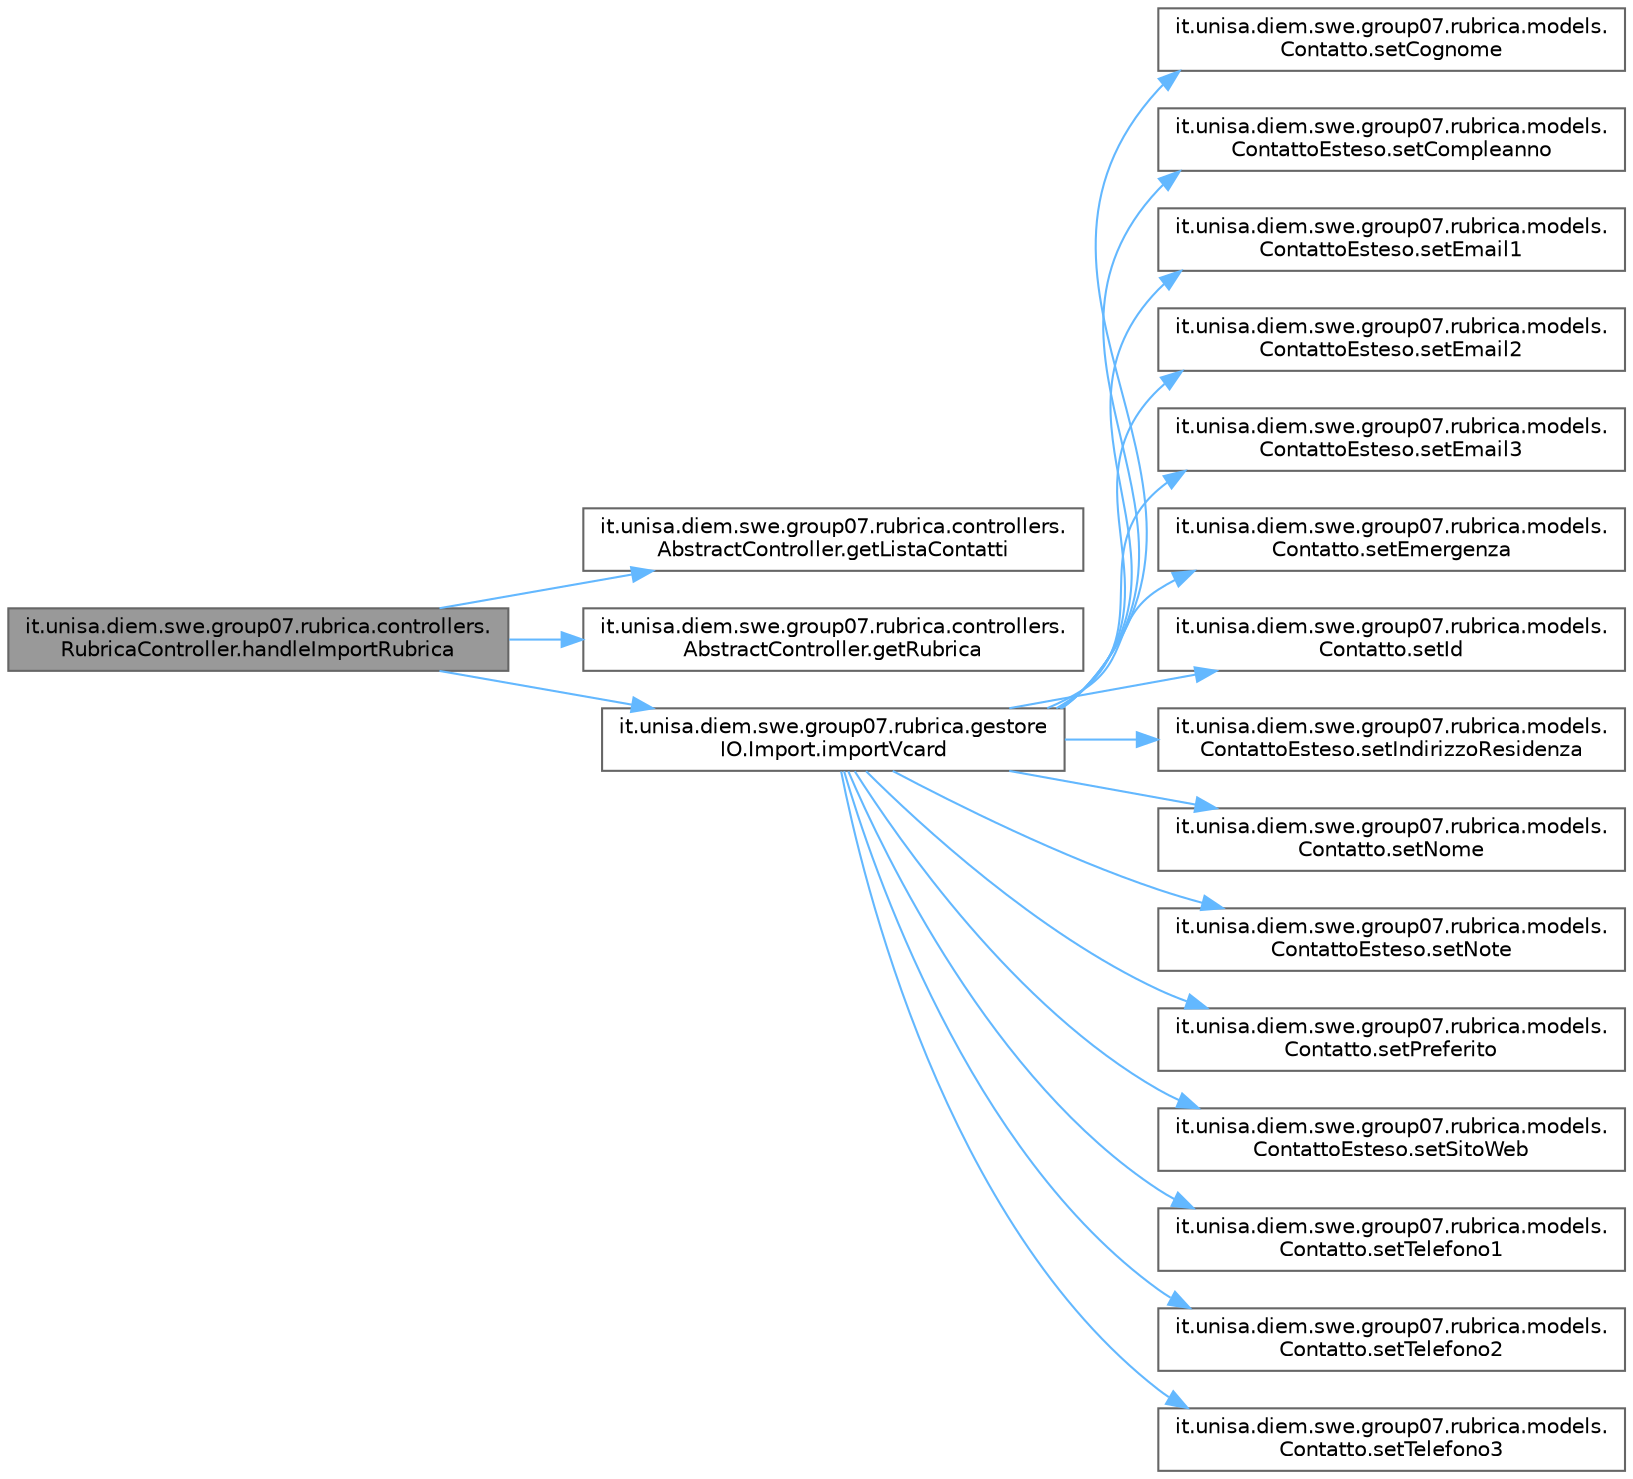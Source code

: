 digraph "it.unisa.diem.swe.group07.rubrica.controllers.RubricaController.handleImportRubrica"
{
 // LATEX_PDF_SIZE
  bgcolor="transparent";
  edge [fontname=Helvetica,fontsize=10,labelfontname=Helvetica,labelfontsize=10];
  node [fontname=Helvetica,fontsize=10,shape=box,height=0.2,width=0.4];
  rankdir="LR";
  Node1 [id="Node000001",label="it.unisa.diem.swe.group07.rubrica.controllers.\lRubricaController.handleImportRubrica",height=0.2,width=0.4,color="gray40", fillcolor="grey60", style="filled", fontcolor="black",tooltip="Gestore dell'evento \"Importa Rubrica/Contatto\". Il metodo apre una finestra che consente all'utente d..."];
  Node1 -> Node2 [id="edge1_Node000001_Node000002",color="steelblue1",style="solid",tooltip=" "];
  Node2 [id="Node000002",label="it.unisa.diem.swe.group07.rubrica.controllers.\lAbstractController.getListaContatti",height=0.2,width=0.4,color="grey40", fillcolor="white", style="filled",URL="$classit_1_1unisa_1_1diem_1_1swe_1_1group07_1_1rubrica_1_1controllers_1_1_abstract_controller.html#a44c01a5b8e871228a96c90a31e57a08d",tooltip="metodo getter della struttura (lista osservabile)."];
  Node1 -> Node3 [id="edge2_Node000001_Node000003",color="steelblue1",style="solid",tooltip=" "];
  Node3 [id="Node000003",label="it.unisa.diem.swe.group07.rubrica.controllers.\lAbstractController.getRubrica",height=0.2,width=0.4,color="grey40", fillcolor="white", style="filled",URL="$classit_1_1unisa_1_1diem_1_1swe_1_1group07_1_1rubrica_1_1controllers_1_1_abstract_controller.html#ab7e58e22666144ab379d7311e78847cd",tooltip="metodo getter dell'attributo rubrica."];
  Node1 -> Node4 [id="edge3_Node000001_Node000004",color="steelblue1",style="solid",tooltip=" "];
  Node4 [id="Node000004",label="it.unisa.diem.swe.group07.rubrica.gestore\lIO.Import.importVcard",height=0.2,width=0.4,color="grey40", fillcolor="white", style="filled",URL="$classit_1_1unisa_1_1diem_1_1swe_1_1group07_1_1rubrica_1_1gestore_i_o_1_1_import.html#ae7512cecb7fae2b890edec350d5b9ccd",tooltip="metodo per importare i contatti da un file vCard (.vcf) e aggiungerli a una rubrica"];
  Node4 -> Node5 [id="edge4_Node000004_Node000005",color="steelblue1",style="solid",tooltip=" "];
  Node5 [id="Node000005",label="it.unisa.diem.swe.group07.rubrica.models.\lContatto.setCognome",height=0.2,width=0.4,color="grey40", fillcolor="white", style="filled",URL="$classit_1_1unisa_1_1diem_1_1swe_1_1group07_1_1rubrica_1_1models_1_1_contatto.html#a48874f7bb2cc843c3db35d5a15ad8713",tooltip="metodo setter per l'attributo \"cognome\"."];
  Node4 -> Node6 [id="edge5_Node000004_Node000006",color="steelblue1",style="solid",tooltip=" "];
  Node6 [id="Node000006",label="it.unisa.diem.swe.group07.rubrica.models.\lContattoEsteso.setCompleanno",height=0.2,width=0.4,color="grey40", fillcolor="white", style="filled",URL="$classit_1_1unisa_1_1diem_1_1swe_1_1group07_1_1rubrica_1_1models_1_1_contatto_esteso.html#a6d4bc58892ad638212b97c64895137d2",tooltip="metodo setter per l'attributo \"compleanno\"."];
  Node4 -> Node7 [id="edge6_Node000004_Node000007",color="steelblue1",style="solid",tooltip=" "];
  Node7 [id="Node000007",label="it.unisa.diem.swe.group07.rubrica.models.\lContattoEsteso.setEmail1",height=0.2,width=0.4,color="grey40", fillcolor="white", style="filled",URL="$classit_1_1unisa_1_1diem_1_1swe_1_1group07_1_1rubrica_1_1models_1_1_contatto_esteso.html#a36af8fe9218047054ad183ed891b60e1",tooltip="metodo setter per l'attributo \"email1\""];
  Node4 -> Node8 [id="edge7_Node000004_Node000008",color="steelblue1",style="solid",tooltip=" "];
  Node8 [id="Node000008",label="it.unisa.diem.swe.group07.rubrica.models.\lContattoEsteso.setEmail2",height=0.2,width=0.4,color="grey40", fillcolor="white", style="filled",URL="$classit_1_1unisa_1_1diem_1_1swe_1_1group07_1_1rubrica_1_1models_1_1_contatto_esteso.html#a46376bd0f606423f87881020b236e26e",tooltip="metodo setter per l'attributo \"email2\""];
  Node4 -> Node9 [id="edge8_Node000004_Node000009",color="steelblue1",style="solid",tooltip=" "];
  Node9 [id="Node000009",label="it.unisa.diem.swe.group07.rubrica.models.\lContattoEsteso.setEmail3",height=0.2,width=0.4,color="grey40", fillcolor="white", style="filled",URL="$classit_1_1unisa_1_1diem_1_1swe_1_1group07_1_1rubrica_1_1models_1_1_contatto_esteso.html#a9db7d261f327996438384a8057d98633",tooltip="metodo setter per l'attributo \"email3\""];
  Node4 -> Node10 [id="edge9_Node000004_Node000010",color="steelblue1",style="solid",tooltip=" "];
  Node10 [id="Node000010",label="it.unisa.diem.swe.group07.rubrica.models.\lContatto.setEmergenza",height=0.2,width=0.4,color="grey40", fillcolor="white", style="filled",URL="$classit_1_1unisa_1_1diem_1_1swe_1_1group07_1_1rubrica_1_1models_1_1_contatto.html#af0f66ed6416405c9efcf3361f1282e02",tooltip="metodo setter per l'attributo \"emergenza\""];
  Node4 -> Node11 [id="edge10_Node000004_Node000011",color="steelblue1",style="solid",tooltip=" "];
  Node11 [id="Node000011",label="it.unisa.diem.swe.group07.rubrica.models.\lContatto.setId",height=0.2,width=0.4,color="grey40", fillcolor="white", style="filled",URL="$classit_1_1unisa_1_1diem_1_1swe_1_1group07_1_1rubrica_1_1models_1_1_contatto.html#aead2ea705dd7e41631bc4a42cb8293ec",tooltip="metodo setter per l'attributo \"id\"."];
  Node4 -> Node12 [id="edge11_Node000004_Node000012",color="steelblue1",style="solid",tooltip=" "];
  Node12 [id="Node000012",label="it.unisa.diem.swe.group07.rubrica.models.\lContattoEsteso.setIndirizzoResidenza",height=0.2,width=0.4,color="grey40", fillcolor="white", style="filled",URL="$classit_1_1unisa_1_1diem_1_1swe_1_1group07_1_1rubrica_1_1models_1_1_contatto_esteso.html#acd92c0fe623f6a6a3fbaf323e18a6cb0",tooltip="metodo setter per l'attributo \"indirizzoResidenza\"."];
  Node4 -> Node13 [id="edge12_Node000004_Node000013",color="steelblue1",style="solid",tooltip=" "];
  Node13 [id="Node000013",label="it.unisa.diem.swe.group07.rubrica.models.\lContatto.setNome",height=0.2,width=0.4,color="grey40", fillcolor="white", style="filled",URL="$classit_1_1unisa_1_1diem_1_1swe_1_1group07_1_1rubrica_1_1models_1_1_contatto.html#ab137d686d60ac621ea3b68b46a90d964",tooltip="metodo setter per l'attributo \"nome\"."];
  Node4 -> Node14 [id="edge13_Node000004_Node000014",color="steelblue1",style="solid",tooltip=" "];
  Node14 [id="Node000014",label="it.unisa.diem.swe.group07.rubrica.models.\lContattoEsteso.setNote",height=0.2,width=0.4,color="grey40", fillcolor="white", style="filled",URL="$classit_1_1unisa_1_1diem_1_1swe_1_1group07_1_1rubrica_1_1models_1_1_contatto_esteso.html#a789eb2fe1e1f5dace7d3dd285a686dfe",tooltip="metodo setter per l'attributo \"note\""];
  Node4 -> Node15 [id="edge14_Node000004_Node000015",color="steelblue1",style="solid",tooltip=" "];
  Node15 [id="Node000015",label="it.unisa.diem.swe.group07.rubrica.models.\lContatto.setPreferito",height=0.2,width=0.4,color="grey40", fillcolor="white", style="filled",URL="$classit_1_1unisa_1_1diem_1_1swe_1_1group07_1_1rubrica_1_1models_1_1_contatto.html#af4e7e2aae5e5f1294ef724fd6c8f1014",tooltip="metodo setter per l'attributo \"preferito\"."];
  Node4 -> Node16 [id="edge15_Node000004_Node000016",color="steelblue1",style="solid",tooltip=" "];
  Node16 [id="Node000016",label="it.unisa.diem.swe.group07.rubrica.models.\lContattoEsteso.setSitoWeb",height=0.2,width=0.4,color="grey40", fillcolor="white", style="filled",URL="$classit_1_1unisa_1_1diem_1_1swe_1_1group07_1_1rubrica_1_1models_1_1_contatto_esteso.html#ad8727e52c2209cd06f46bc23d5b0b6d1",tooltip="metodo setter per l'attributo \"sitoWeb\""];
  Node4 -> Node17 [id="edge16_Node000004_Node000017",color="steelblue1",style="solid",tooltip=" "];
  Node17 [id="Node000017",label="it.unisa.diem.swe.group07.rubrica.models.\lContatto.setTelefono1",height=0.2,width=0.4,color="grey40", fillcolor="white", style="filled",URL="$classit_1_1unisa_1_1diem_1_1swe_1_1group07_1_1rubrica_1_1models_1_1_contatto.html#a5db3d30f3b5eed59caa633f26379c02a",tooltip="metodo setter per l'attributo \"telefono1\"."];
  Node4 -> Node18 [id="edge17_Node000004_Node000018",color="steelblue1",style="solid",tooltip=" "];
  Node18 [id="Node000018",label="it.unisa.diem.swe.group07.rubrica.models.\lContatto.setTelefono2",height=0.2,width=0.4,color="grey40", fillcolor="white", style="filled",URL="$classit_1_1unisa_1_1diem_1_1swe_1_1group07_1_1rubrica_1_1models_1_1_contatto.html#ad2057abd955355d3abb1ad0832d0d7fe",tooltip="metodo setter per l'attributo \"telefono2\"."];
  Node4 -> Node19 [id="edge18_Node000004_Node000019",color="steelblue1",style="solid",tooltip=" "];
  Node19 [id="Node000019",label="it.unisa.diem.swe.group07.rubrica.models.\lContatto.setTelefono3",height=0.2,width=0.4,color="grey40", fillcolor="white", style="filled",URL="$classit_1_1unisa_1_1diem_1_1swe_1_1group07_1_1rubrica_1_1models_1_1_contatto.html#a81480a3066b2cc15ecca321b2c3be534",tooltip="metodo setter per l'attributo \"telefono3\"."];
}

